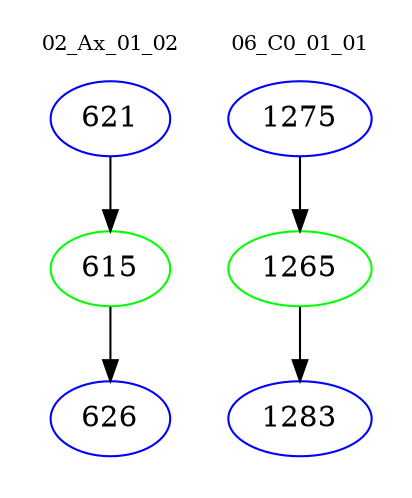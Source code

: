 digraph{
subgraph cluster_0 {
color = white
label = "02_Ax_01_02";
fontsize=10;
T0_621 [label="621", color="blue"]
T0_621 -> T0_615 [color="black"]
T0_615 [label="615", color="green"]
T0_615 -> T0_626 [color="black"]
T0_626 [label="626", color="blue"]
}
subgraph cluster_1 {
color = white
label = "06_C0_01_01";
fontsize=10;
T1_1275 [label="1275", color="blue"]
T1_1275 -> T1_1265 [color="black"]
T1_1265 [label="1265", color="green"]
T1_1265 -> T1_1283 [color="black"]
T1_1283 [label="1283", color="blue"]
}
}
